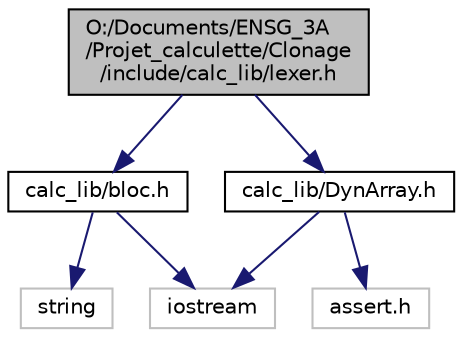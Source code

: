 digraph "O:/Documents/ENSG_3A/Projet_calculette/Clonage/include/calc_lib/lexer.h"
{
 // LATEX_PDF_SIZE
  edge [fontname="Helvetica",fontsize="10",labelfontname="Helvetica",labelfontsize="10"];
  node [fontname="Helvetica",fontsize="10",shape=record];
  Node1 [label="O:/Documents/ENSG_3A\l/Projet_calculette/Clonage\l/include/calc_lib/lexer.h",height=0.2,width=0.4,color="black", fillcolor="grey75", style="filled", fontcolor="black",tooltip="Lexer of the calculator."];
  Node1 -> Node2 [color="midnightblue",fontsize="10",style="solid",fontname="Helvetica"];
  Node2 [label="calc_lib/bloc.h",height=0.2,width=0.4,color="black", fillcolor="white", style="filled",URL="$bloc_8h.html",tooltip="Bloc class defining the smallest element of the input string corresponding to the calculations to do."];
  Node2 -> Node3 [color="midnightblue",fontsize="10",style="solid",fontname="Helvetica"];
  Node3 [label="string",height=0.2,width=0.4,color="grey75", fillcolor="white", style="filled",tooltip=" "];
  Node2 -> Node4 [color="midnightblue",fontsize="10",style="solid",fontname="Helvetica"];
  Node4 [label="iostream",height=0.2,width=0.4,color="grey75", fillcolor="white", style="filled",tooltip=" "];
  Node1 -> Node5 [color="midnightblue",fontsize="10",style="solid",fontname="Helvetica"];
  Node5 [label="calc_lib/DynArray.h",height=0.2,width=0.4,color="black", fillcolor="white", style="filled",URL="$_dyn_array_8h_source.html",tooltip=" "];
  Node5 -> Node4 [color="midnightblue",fontsize="10",style="solid",fontname="Helvetica"];
  Node5 -> Node6 [color="midnightblue",fontsize="10",style="solid",fontname="Helvetica"];
  Node6 [label="assert.h",height=0.2,width=0.4,color="grey75", fillcolor="white", style="filled",tooltip=" "];
}
